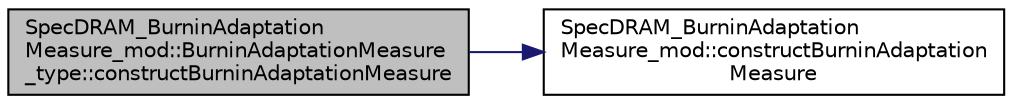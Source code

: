 digraph "SpecDRAM_BurninAdaptationMeasure_mod::BurninAdaptationMeasure_type::constructBurninAdaptationMeasure"
{
 // LATEX_PDF_SIZE
  edge [fontname="Helvetica",fontsize="10",labelfontname="Helvetica",labelfontsize="10"];
  node [fontname="Helvetica",fontsize="10",shape=record];
  rankdir="LR";
  Node1 [label="SpecDRAM_BurninAdaptation\lMeasure_mod::BurninAdaptationMeasure\l_type::constructBurninAdaptationMeasure",height=0.2,width=0.4,color="black", fillcolor="grey75", style="filled", fontcolor="black",tooltip=" "];
  Node1 -> Node2 [color="midnightblue",fontsize="10",style="solid",fontname="Helvetica"];
  Node2 [label="SpecDRAM_BurninAdaptation\lMeasure_mod::constructBurninAdaptation\lMeasure",height=0.2,width=0.4,color="black", fillcolor="white", style="filled",URL="$namespaceSpecDRAM__BurninAdaptationMeasure__mod.html#a8fd42cb6b70b18cc22d96dcb04133fad",tooltip=" "];
}
